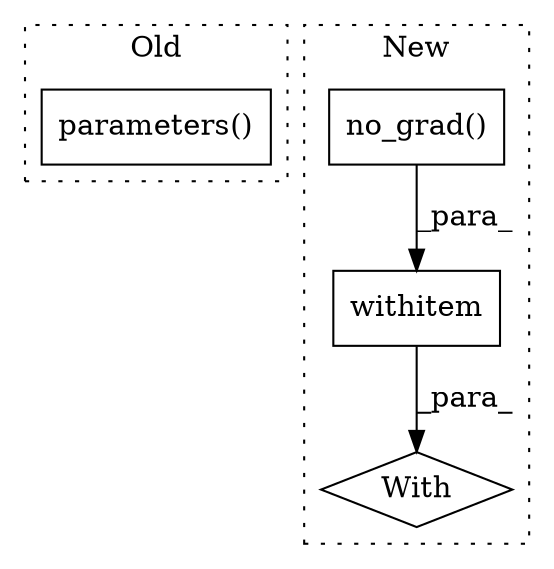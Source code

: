 digraph G {
subgraph cluster0 {
1 [label="parameters()" a="75" s="1950" l="24" shape="box"];
label = "Old";
style="dotted";
}
subgraph cluster1 {
2 [label="no_grad()" a="75" s="1890" l="15" shape="box"];
3 [label="With" a="39" s="1885,1895" l="5,24" shape="diamond"];
4 [label="withitem" a="49" s="1890" l="5" shape="box"];
label = "New";
style="dotted";
}
2 -> 4 [label="_para_"];
4 -> 3 [label="_para_"];
}